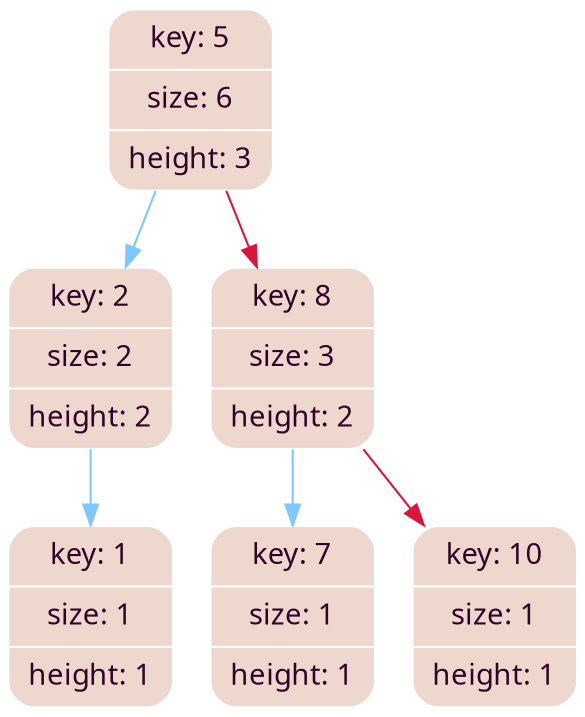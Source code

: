 digraph
{
rankdir = ""
splines = "true"

node0x562da19d46d0 [shape      = "Mrecord", width = 1.1, height = 1.21,  fillcolor   = "#eed8cd", style = "filled", fontcolor= " #31032A", fontname = "Calibri", color = "white", label = "{key: 5| size: 6| height: 3}"]
node0x562da19d46d0 -> node0x562da19d4750 [color = "#7FC7FF", style = "", constraint = true, fillcolor = "#7FC7FF",   fontcolor = "", fontname = "Calibri", label = ""];
node0x562da19d4750 [shape      = "Mrecord", width = 1.1, height = 1.21,  fillcolor   = "#eed8cd", style = "filled", fontcolor= " #31032A", fontname = "Calibri", color = "white", label = "{key: 2| size: 2| height: 2}"]
node0x562da19d4750 -> node0x562da19d4790 [color = "#7FC7FF", style = "", constraint = true, fillcolor = "#7FC7FF",   fontcolor = "", fontname = "Calibri", label = ""];
node0x562da19d4790 [shape      = "Mrecord", width = 1.1, height = 1.21,  fillcolor   = "#eed8cd", style = "filled", fontcolor= " #31032A", fontname = "Calibri", color = "white", label = "{key: 1| size: 1| height: 1}"]
node0x562da19d46d0 -> node0x562da19d4710 [color = "#DC143C", style = "", constraint = true, fillcolor = "#DC143C",   fontcolor = "", fontname = "Calibri", label = ""];
node0x562da19d4710 [shape      = "Mrecord", width = 1.1, height = 1.21,  fillcolor   = "#eed8cd", style = "filled", fontcolor= " #31032A", fontname = "Calibri", color = "white", label = "{key: 8| size: 3| height: 2}"]
node0x562da19d4710 -> node0x562da19d47d0 [color = "#7FC7FF", style = "", constraint = true, fillcolor = "#7FC7FF",   fontcolor = "", fontname = "Calibri", label = ""];
node0x562da19d47d0 [shape      = "Mrecord", width = 1.1, height = 1.21,  fillcolor   = "#eed8cd", style = "filled", fontcolor= " #31032A", fontname = "Calibri", color = "white", label = "{key: 7| size: 1| height: 1}"]
node0x562da19d4710 -> node0x562da19d4810 [color = "#DC143C", style = "", constraint = true, fillcolor = "#DC143C",   fontcolor = "", fontname = "Calibri", label = ""];
node0x562da19d4810 [shape      = "Mrecord", width = 1.1, height = 1.21,  fillcolor   = "#eed8cd", style = "filled", fontcolor= " #31032A", fontname = "Calibri", color = "white", label = "{key: 10| size: 1| height: 1}"]
}
